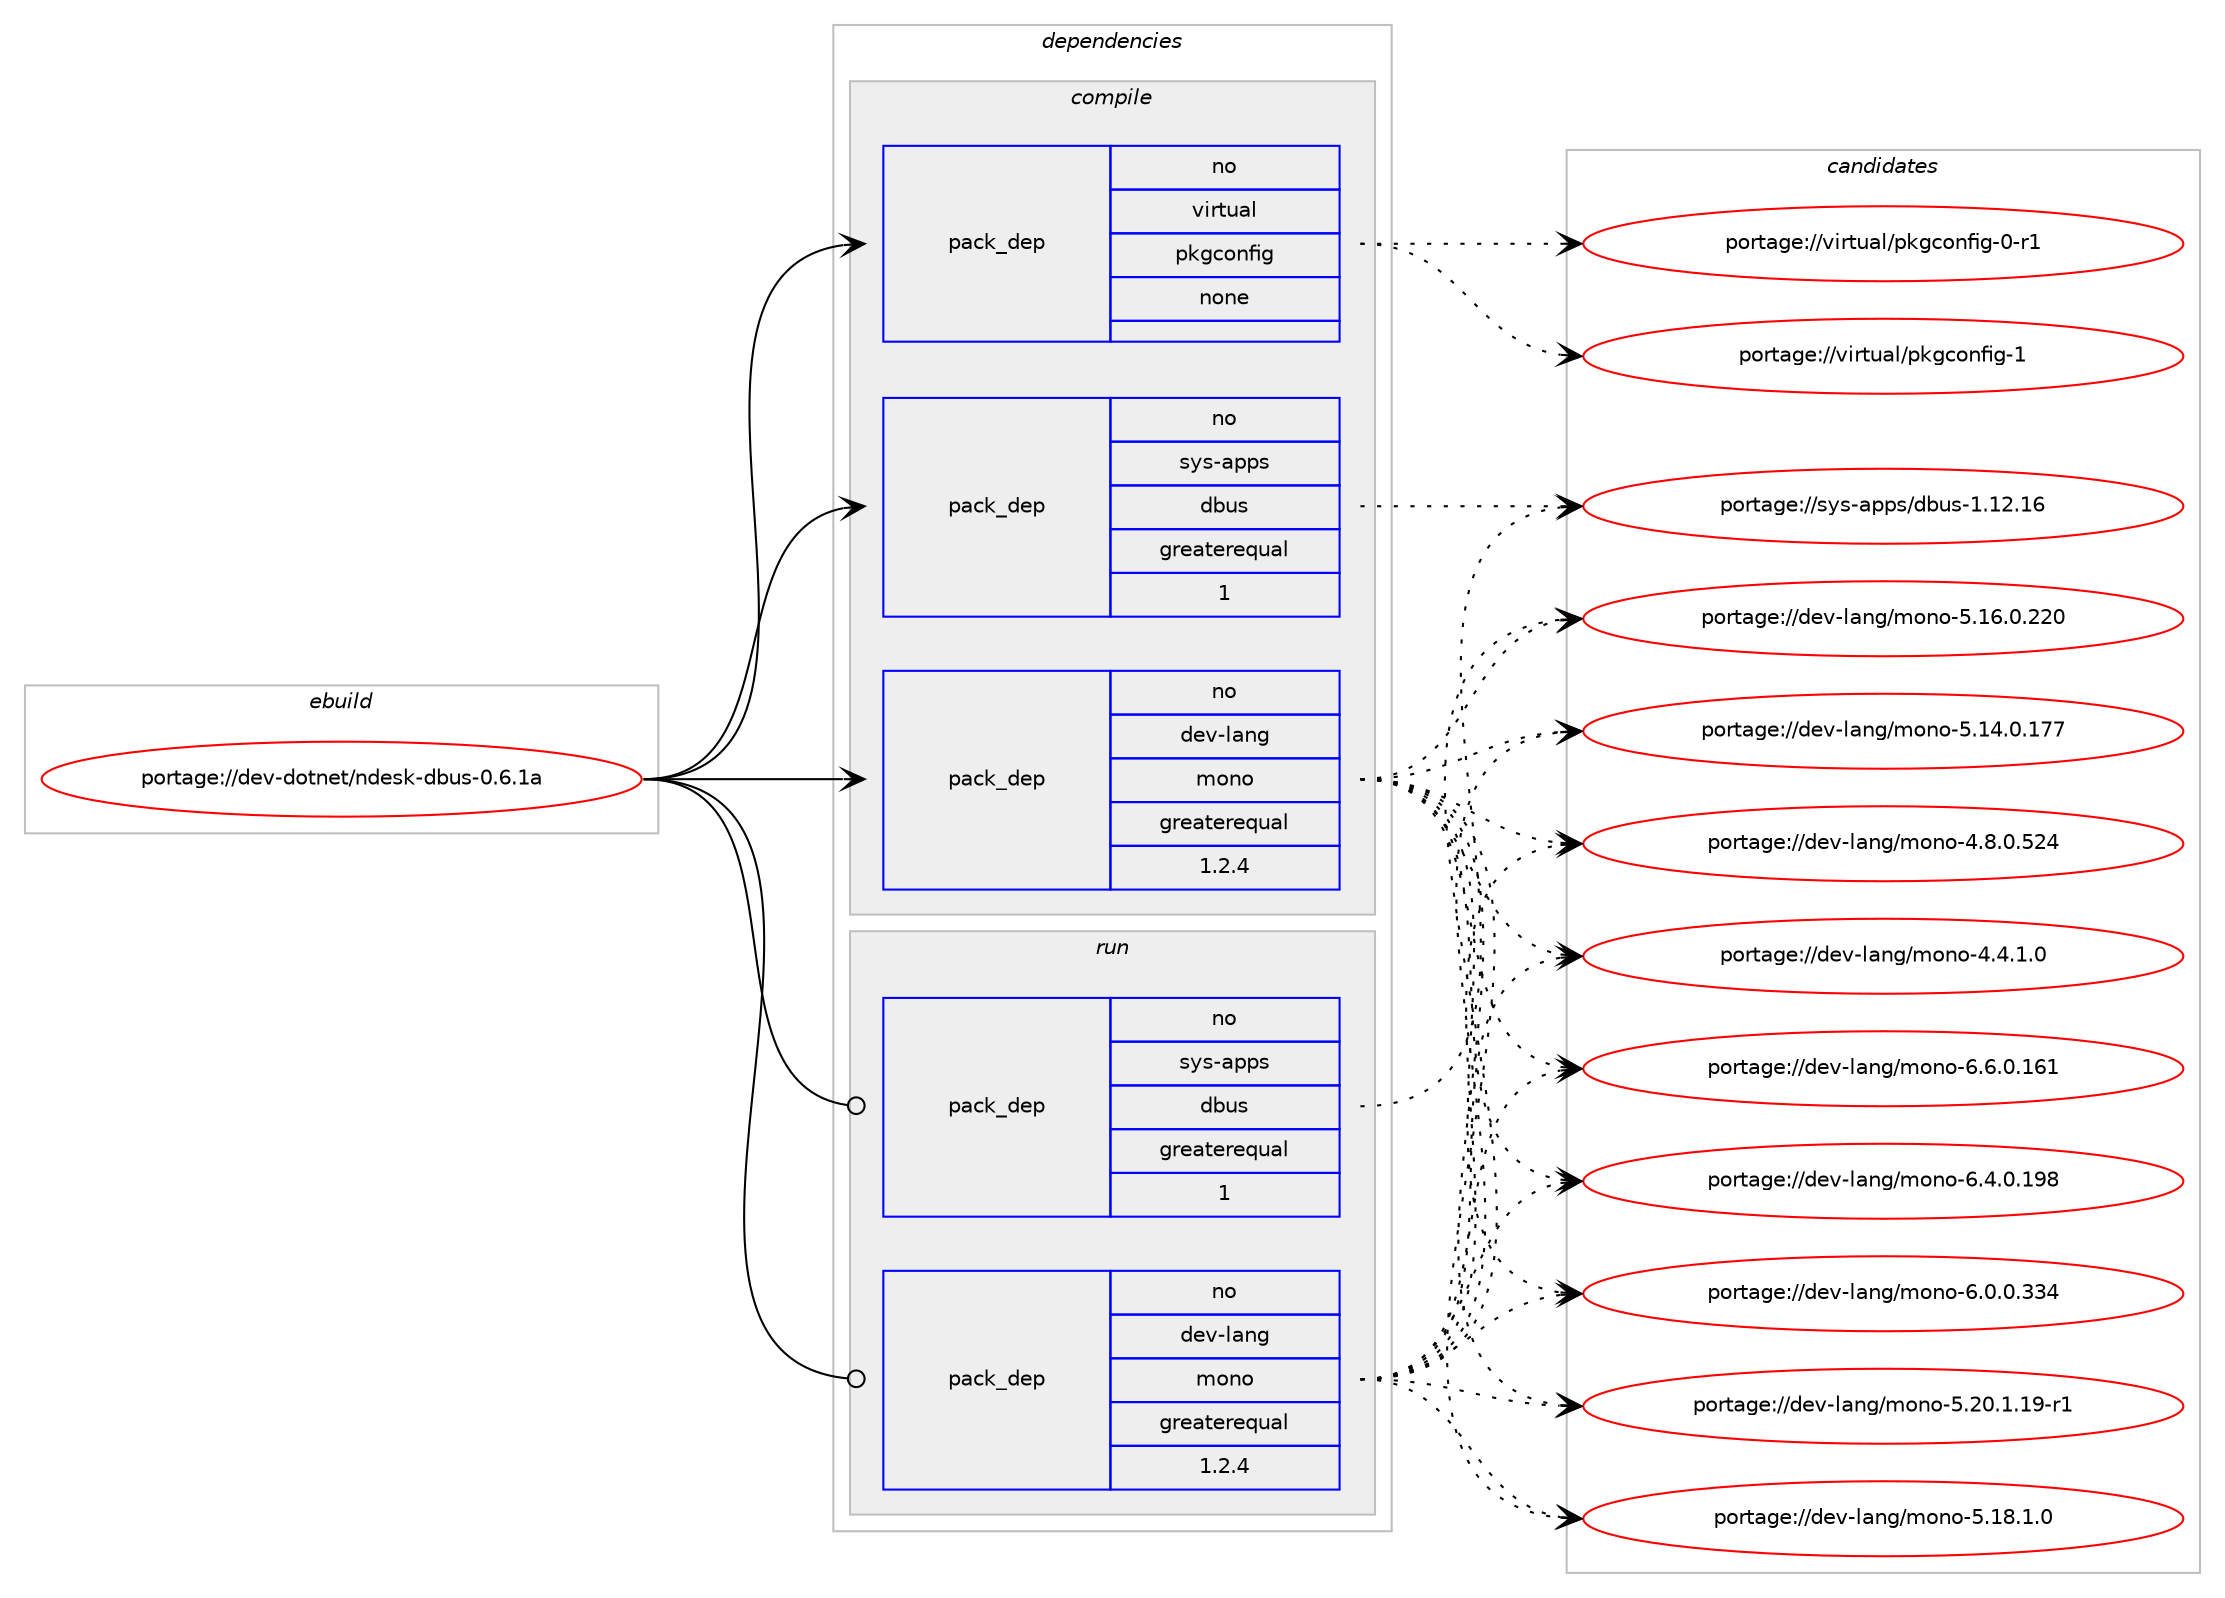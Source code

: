digraph prolog {

# *************
# Graph options
# *************

newrank=true;
concentrate=true;
compound=true;
graph [rankdir=LR,fontname=Helvetica,fontsize=10,ranksep=1.5];#, ranksep=2.5, nodesep=0.2];
edge  [arrowhead=vee];
node  [fontname=Helvetica,fontsize=10];

# **********
# The ebuild
# **********

subgraph cluster_leftcol {
color=gray;
rank=same;
label=<<i>ebuild</i>>;
id [label="portage://dev-dotnet/ndesk-dbus-0.6.1a", color=red, width=4, href="../dev-dotnet/ndesk-dbus-0.6.1a.svg"];
}

# ****************
# The dependencies
# ****************

subgraph cluster_midcol {
color=gray;
label=<<i>dependencies</i>>;
subgraph cluster_compile {
fillcolor="#eeeeee";
style=filled;
label=<<i>compile</i>>;
subgraph pack433123 {
dependency576049 [label=<<TABLE BORDER="0" CELLBORDER="1" CELLSPACING="0" CELLPADDING="4" WIDTH="220"><TR><TD ROWSPAN="6" CELLPADDING="30">pack_dep</TD></TR><TR><TD WIDTH="110">no</TD></TR><TR><TD>dev-lang</TD></TR><TR><TD>mono</TD></TR><TR><TD>greaterequal</TD></TR><TR><TD>1.2.4</TD></TR></TABLE>>, shape=none, color=blue];
}
id:e -> dependency576049:w [weight=20,style="solid",arrowhead="vee"];
subgraph pack433124 {
dependency576050 [label=<<TABLE BORDER="0" CELLBORDER="1" CELLSPACING="0" CELLPADDING="4" WIDTH="220"><TR><TD ROWSPAN="6" CELLPADDING="30">pack_dep</TD></TR><TR><TD WIDTH="110">no</TD></TR><TR><TD>sys-apps</TD></TR><TR><TD>dbus</TD></TR><TR><TD>greaterequal</TD></TR><TR><TD>1</TD></TR></TABLE>>, shape=none, color=blue];
}
id:e -> dependency576050:w [weight=20,style="solid",arrowhead="vee"];
subgraph pack433125 {
dependency576051 [label=<<TABLE BORDER="0" CELLBORDER="1" CELLSPACING="0" CELLPADDING="4" WIDTH="220"><TR><TD ROWSPAN="6" CELLPADDING="30">pack_dep</TD></TR><TR><TD WIDTH="110">no</TD></TR><TR><TD>virtual</TD></TR><TR><TD>pkgconfig</TD></TR><TR><TD>none</TD></TR><TR><TD></TD></TR></TABLE>>, shape=none, color=blue];
}
id:e -> dependency576051:w [weight=20,style="solid",arrowhead="vee"];
}
subgraph cluster_compileandrun {
fillcolor="#eeeeee";
style=filled;
label=<<i>compile and run</i>>;
}
subgraph cluster_run {
fillcolor="#eeeeee";
style=filled;
label=<<i>run</i>>;
subgraph pack433126 {
dependency576052 [label=<<TABLE BORDER="0" CELLBORDER="1" CELLSPACING="0" CELLPADDING="4" WIDTH="220"><TR><TD ROWSPAN="6" CELLPADDING="30">pack_dep</TD></TR><TR><TD WIDTH="110">no</TD></TR><TR><TD>dev-lang</TD></TR><TR><TD>mono</TD></TR><TR><TD>greaterequal</TD></TR><TR><TD>1.2.4</TD></TR></TABLE>>, shape=none, color=blue];
}
id:e -> dependency576052:w [weight=20,style="solid",arrowhead="odot"];
subgraph pack433127 {
dependency576053 [label=<<TABLE BORDER="0" CELLBORDER="1" CELLSPACING="0" CELLPADDING="4" WIDTH="220"><TR><TD ROWSPAN="6" CELLPADDING="30">pack_dep</TD></TR><TR><TD WIDTH="110">no</TD></TR><TR><TD>sys-apps</TD></TR><TR><TD>dbus</TD></TR><TR><TD>greaterequal</TD></TR><TR><TD>1</TD></TR></TABLE>>, shape=none, color=blue];
}
id:e -> dependency576053:w [weight=20,style="solid",arrowhead="odot"];
}
}

# **************
# The candidates
# **************

subgraph cluster_choices {
rank=same;
color=gray;
label=<<i>candidates</i>>;

subgraph choice433123 {
color=black;
nodesep=1;
choice10010111845108971101034710911111011145544654464846495449 [label="portage://dev-lang/mono-6.6.0.161", color=red, width=4,href="../dev-lang/mono-6.6.0.161.svg"];
choice10010111845108971101034710911111011145544652464846495756 [label="portage://dev-lang/mono-6.4.0.198", color=red, width=4,href="../dev-lang/mono-6.4.0.198.svg"];
choice10010111845108971101034710911111011145544648464846515152 [label="portage://dev-lang/mono-6.0.0.334", color=red, width=4,href="../dev-lang/mono-6.0.0.334.svg"];
choice100101118451089711010347109111110111455346504846494649574511449 [label="portage://dev-lang/mono-5.20.1.19-r1", color=red, width=4,href="../dev-lang/mono-5.20.1.19-r1.svg"];
choice100101118451089711010347109111110111455346495646494648 [label="portage://dev-lang/mono-5.18.1.0", color=red, width=4,href="../dev-lang/mono-5.18.1.0.svg"];
choice1001011184510897110103471091111101114553464954464846505048 [label="portage://dev-lang/mono-5.16.0.220", color=red, width=4,href="../dev-lang/mono-5.16.0.220.svg"];
choice1001011184510897110103471091111101114553464952464846495555 [label="portage://dev-lang/mono-5.14.0.177", color=red, width=4,href="../dev-lang/mono-5.14.0.177.svg"];
choice10010111845108971101034710911111011145524656464846535052 [label="portage://dev-lang/mono-4.8.0.524", color=red, width=4,href="../dev-lang/mono-4.8.0.524.svg"];
choice1001011184510897110103471091111101114552465246494648 [label="portage://dev-lang/mono-4.4.1.0", color=red, width=4,href="../dev-lang/mono-4.4.1.0.svg"];
dependency576049:e -> choice10010111845108971101034710911111011145544654464846495449:w [style=dotted,weight="100"];
dependency576049:e -> choice10010111845108971101034710911111011145544652464846495756:w [style=dotted,weight="100"];
dependency576049:e -> choice10010111845108971101034710911111011145544648464846515152:w [style=dotted,weight="100"];
dependency576049:e -> choice100101118451089711010347109111110111455346504846494649574511449:w [style=dotted,weight="100"];
dependency576049:e -> choice100101118451089711010347109111110111455346495646494648:w [style=dotted,weight="100"];
dependency576049:e -> choice1001011184510897110103471091111101114553464954464846505048:w [style=dotted,weight="100"];
dependency576049:e -> choice1001011184510897110103471091111101114553464952464846495555:w [style=dotted,weight="100"];
dependency576049:e -> choice10010111845108971101034710911111011145524656464846535052:w [style=dotted,weight="100"];
dependency576049:e -> choice1001011184510897110103471091111101114552465246494648:w [style=dotted,weight="100"];
}
subgraph choice433124 {
color=black;
nodesep=1;
choice115121115459711211211547100981171154549464950464954 [label="portage://sys-apps/dbus-1.12.16", color=red, width=4,href="../sys-apps/dbus-1.12.16.svg"];
dependency576050:e -> choice115121115459711211211547100981171154549464950464954:w [style=dotted,weight="100"];
}
subgraph choice433125 {
color=black;
nodesep=1;
choice1181051141161179710847112107103991111101021051034549 [label="portage://virtual/pkgconfig-1", color=red, width=4,href="../virtual/pkgconfig-1.svg"];
choice11810511411611797108471121071039911111010210510345484511449 [label="portage://virtual/pkgconfig-0-r1", color=red, width=4,href="../virtual/pkgconfig-0-r1.svg"];
dependency576051:e -> choice1181051141161179710847112107103991111101021051034549:w [style=dotted,weight="100"];
dependency576051:e -> choice11810511411611797108471121071039911111010210510345484511449:w [style=dotted,weight="100"];
}
subgraph choice433126 {
color=black;
nodesep=1;
choice10010111845108971101034710911111011145544654464846495449 [label="portage://dev-lang/mono-6.6.0.161", color=red, width=4,href="../dev-lang/mono-6.6.0.161.svg"];
choice10010111845108971101034710911111011145544652464846495756 [label="portage://dev-lang/mono-6.4.0.198", color=red, width=4,href="../dev-lang/mono-6.4.0.198.svg"];
choice10010111845108971101034710911111011145544648464846515152 [label="portage://dev-lang/mono-6.0.0.334", color=red, width=4,href="../dev-lang/mono-6.0.0.334.svg"];
choice100101118451089711010347109111110111455346504846494649574511449 [label="portage://dev-lang/mono-5.20.1.19-r1", color=red, width=4,href="../dev-lang/mono-5.20.1.19-r1.svg"];
choice100101118451089711010347109111110111455346495646494648 [label="portage://dev-lang/mono-5.18.1.0", color=red, width=4,href="../dev-lang/mono-5.18.1.0.svg"];
choice1001011184510897110103471091111101114553464954464846505048 [label="portage://dev-lang/mono-5.16.0.220", color=red, width=4,href="../dev-lang/mono-5.16.0.220.svg"];
choice1001011184510897110103471091111101114553464952464846495555 [label="portage://dev-lang/mono-5.14.0.177", color=red, width=4,href="../dev-lang/mono-5.14.0.177.svg"];
choice10010111845108971101034710911111011145524656464846535052 [label="portage://dev-lang/mono-4.8.0.524", color=red, width=4,href="../dev-lang/mono-4.8.0.524.svg"];
choice1001011184510897110103471091111101114552465246494648 [label="portage://dev-lang/mono-4.4.1.0", color=red, width=4,href="../dev-lang/mono-4.4.1.0.svg"];
dependency576052:e -> choice10010111845108971101034710911111011145544654464846495449:w [style=dotted,weight="100"];
dependency576052:e -> choice10010111845108971101034710911111011145544652464846495756:w [style=dotted,weight="100"];
dependency576052:e -> choice10010111845108971101034710911111011145544648464846515152:w [style=dotted,weight="100"];
dependency576052:e -> choice100101118451089711010347109111110111455346504846494649574511449:w [style=dotted,weight="100"];
dependency576052:e -> choice100101118451089711010347109111110111455346495646494648:w [style=dotted,weight="100"];
dependency576052:e -> choice1001011184510897110103471091111101114553464954464846505048:w [style=dotted,weight="100"];
dependency576052:e -> choice1001011184510897110103471091111101114553464952464846495555:w [style=dotted,weight="100"];
dependency576052:e -> choice10010111845108971101034710911111011145524656464846535052:w [style=dotted,weight="100"];
dependency576052:e -> choice1001011184510897110103471091111101114552465246494648:w [style=dotted,weight="100"];
}
subgraph choice433127 {
color=black;
nodesep=1;
choice115121115459711211211547100981171154549464950464954 [label="portage://sys-apps/dbus-1.12.16", color=red, width=4,href="../sys-apps/dbus-1.12.16.svg"];
dependency576053:e -> choice115121115459711211211547100981171154549464950464954:w [style=dotted,weight="100"];
}
}

}
